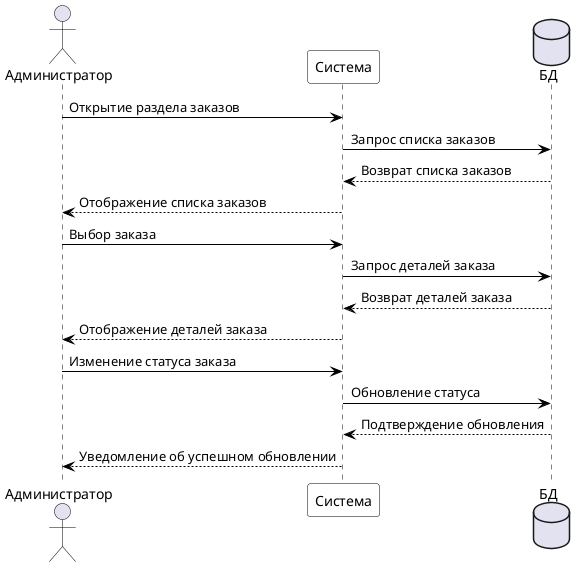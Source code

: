 @startuml
skinparam sequence {
    ArrowColor Black
    ActorBorderColor Black
    LifeLineBorderColor Black
    LifeLineBackgroundColor White
    ParticipantBorderColor Black
    ParticipantBackgroundColor White
    ParticipantFontColor Black
}

actor Администратор
participant "Система" as System
database "БД" as DB

Администратор -> System: Открытие раздела заказов
System -> DB: Запрос списка заказов
DB --> System: Возврат списка заказов
System --> Администратор: Отображение списка заказов
Администратор -> System: Выбор заказа
System -> DB: Запрос деталей заказа
DB --> System: Возврат деталей заказа
System --> Администратор: Отображение деталей заказа
Администратор -> System: Изменение статуса заказа
System -> DB: Обновление статуса
DB --> System: Подтверждение обновления
System --> Администратор: Уведомление об успешном обновлении

@enduml
